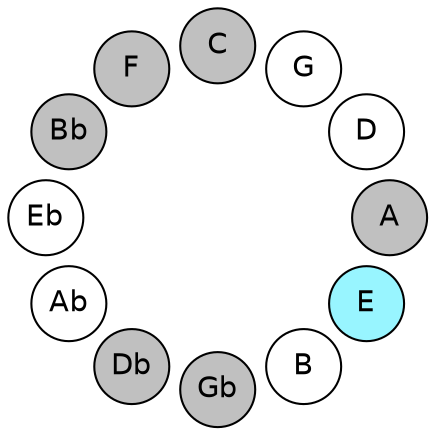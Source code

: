 
graph {

layout = circo;
mindist = .1

node [shape = circle, fontname = Helvetica, margin = 0, style = filled]
edge [style=invis]

subgraph 1 {
	E -- B -- Gb -- Db -- Ab -- Eb -- Bb -- F -- C -- G -- D -- A -- E
}

E [fillcolor = cadetblue1];
B [fillcolor = white];
Gb [fillcolor = gray];
Db [fillcolor = gray];
Ab [fillcolor = white];
Eb [fillcolor = white];
Bb [fillcolor = gray];
F [fillcolor = gray];
C [fillcolor = gray];
G [fillcolor = white];
D [fillcolor = white];
A [fillcolor = gray];
}
